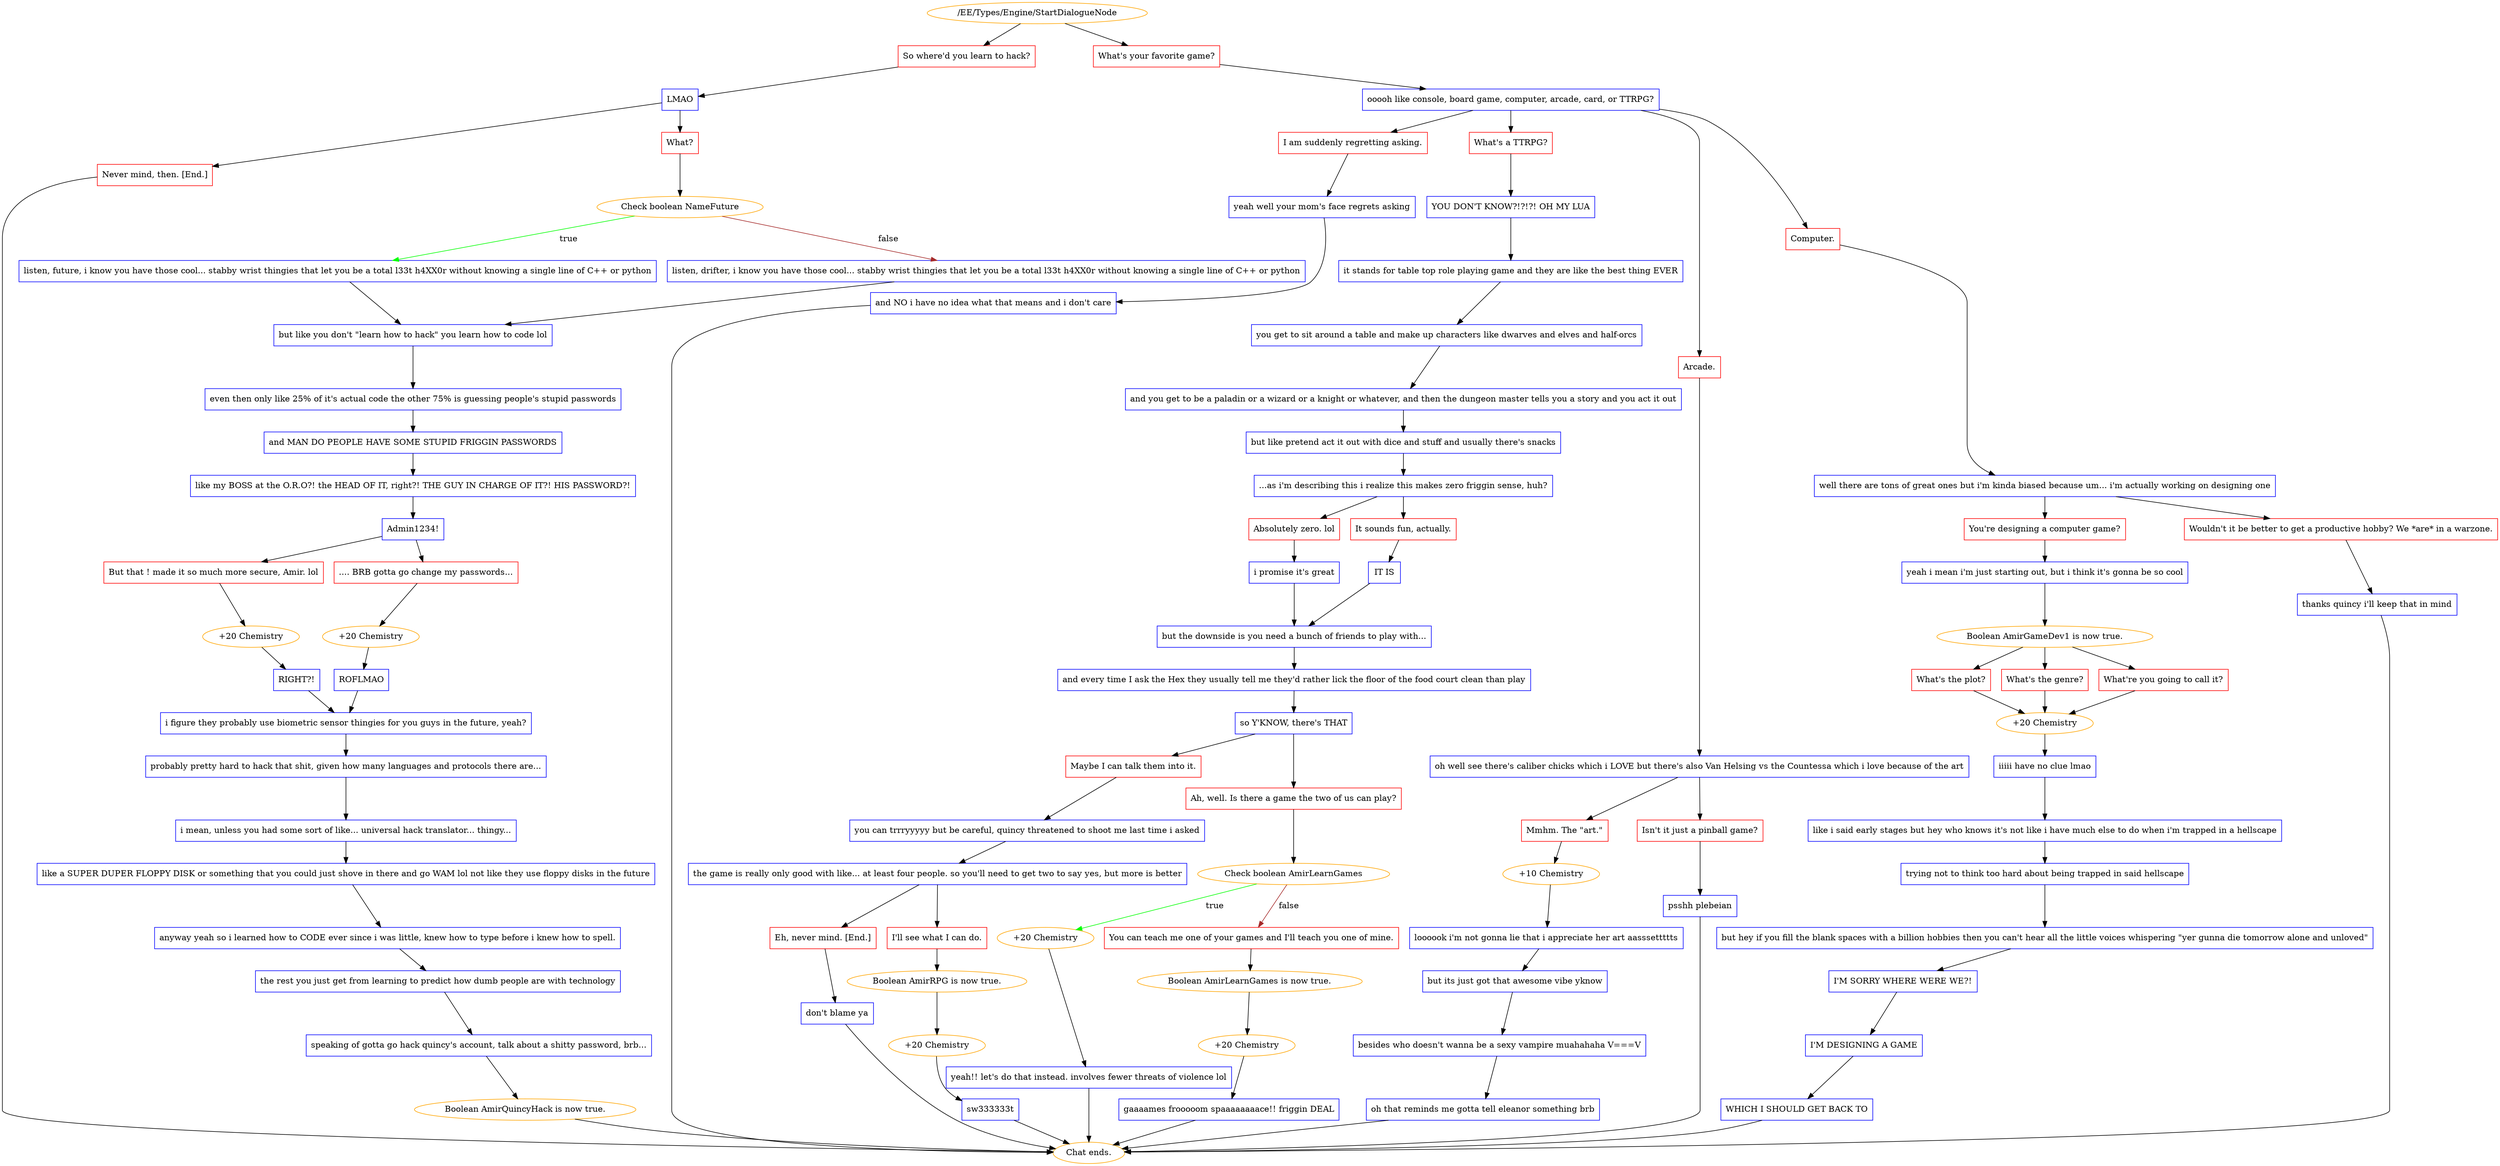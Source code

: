 digraph {
	715 [label="/EE/Types/Engine/StartDialogueNode",color=orange];
		715 -> 716;
		715 -> 717;
	716 [label="So where'd you learn to hack?",shape=box,color=red];
		716 -> 718;
	717 [label="What's your favorite game?",shape=box,color=red];
		717 -> 719;
	718 [label="LMAO",shape=box,color=blue];
		718 -> 720;
		718 -> 722;
	719 [label="ooooh like console, board game, computer, arcade, card, or TTRPG?",shape=box,color=blue];
		719 -> 745;
		719 -> 746;
		719 -> 748;
		719 -> 747;
	720 [label="Never mind, then. [End.]",shape=box,color=red];
		720 -> "Chat ends.";
	722 [label="What?",shape=box,color=red];
		722 -> 723;
	745 [label="I am suddenly regretting asking.",shape=box,color=red];
		745 -> 749;
	746 [label="What's a TTRPG?",shape=box,color=red];
		746 -> 750;
	748 [label="Arcade.",shape=box,color=red];
		748 -> 751;
	747 [label="Computer.",shape=box,color=red];
		747 -> 752;
	"Chat ends." [color=orange];
	723 [label="Check boolean NameFuture",color=orange];
		723 -> 724 [label=true,color=green];
		723 -> 725 [label=false,color=brown];
	749 [label="yeah well your mom's face regrets asking",shape=box,color=blue];
		749 -> 753;
	750 [label="YOU DON'T KNOW?!?!?! OH MY LUA",shape=box,color=blue];
		750 -> 754;
	751 [label="oh well see there's caliber chicks which i LOVE but there's also Van Helsing vs the Countessa which i love because of the art",shape=box,color=blue];
		751 -> 1342;
		751 -> 1343;
	752 [label="well there are tons of great ones but i'm kinda biased because um... i'm actually working on designing one",shape=box,color=blue];
		752 -> 788;
		752 -> 789;
	724 [label="listen, future, i know you have those cool... stabby wrist thingies that let you be a total l33t h4XX0r without knowing a single line of C++ or python",shape=box,color=blue];
		724 -> 726;
	725 [label="listen, drifter, i know you have those cool... stabby wrist thingies that let you be a total l33t h4XX0r without knowing a single line of C++ or python",shape=box,color=blue];
		725 -> 726;
	753 [label="and NO i have no idea what that means and i don't care",shape=box,color=blue];
		753 -> "Chat ends.";
	754 [label="it stands for table top role playing game and they are like the best thing EVER",shape=box,color=blue];
		754 -> 756;
	1342 [label="Mmhm. The \"art.\"",shape=box,color=red];
		1342 -> 1350;
	1343 [label="Isn't it just a pinball game?",shape=box,color=red];
		1343 -> 1344;
	788 [label="You're designing a computer game?",shape=box,color=red];
		788 -> 790;
	789 [label="Wouldn't it be better to get a productive hobby? We *are* in a warzone.",shape=box,color=red];
		789 -> 791;
	726 [label="but like you don't \"learn how to hack\" you learn how to code lol",shape=box,color=blue];
		726 -> 727;
	"Chat ends." [color=orange];
	756 [label="you get to sit around a table and make up characters like dwarves and elves and half-orcs",shape=box,color=blue];
		756 -> 757;
	1350 [label="+10 Chemistry",color=orange];
		1350 -> 1346;
	1344 [label="psshh plebeian",shape=box,color=blue];
		1344 -> "Chat ends.";
	790 [label="yeah i mean i'm just starting out, but i think it's gonna be so cool",shape=box,color=blue];
		790 -> 793;
	791 [label="thanks quincy i'll keep that in mind",shape=box,color=blue];
		791 -> "Chat ends.";
	727 [label="even then only like 25% of it's actual code the other 75% is guessing people's stupid passwords",shape=box,color=blue];
		727 -> 728;
	757 [label="and you get to be a paladin or a wizard or a knight or whatever, and then the dungeon master tells you a story and you act it out",shape=box,color=blue];
		757 -> 758;
	1346 [label="loooook i'm not gonna lie that i appreciate her art aasssettttts",shape=box,color=blue];
		1346 -> 1347;
	"Chat ends." [color=orange];
	793 [label="Boolean AmirGameDev1 is now true.",color=orange];
		793 -> 794;
		793 -> 795;
		793 -> 796;
	"Chat ends." [color=orange];
	728 [label="and MAN DO PEOPLE HAVE SOME STUPID FRIGGIN PASSWORDS",shape=box,color=blue];
		728 -> 729;
	758 [label="but like pretend act it out with dice and stuff and usually there's snacks",shape=box,color=blue];
		758 -> 759;
	1347 [label="but its just got that awesome vibe yknow",shape=box,color=blue];
		1347 -> 1348;
	794 [label="What's the plot?",shape=box,color=red];
		794 -> 804;
	795 [label="What's the genre?",shape=box,color=red];
		795 -> 804;
	796 [label="What're you going to call it?",shape=box,color=red];
		796 -> 804;
	729 [label="like my BOSS at the O.R.O?! the HEAD OF IT, right?! THE GUY IN CHARGE OF IT?! HIS PASSWORD?!",shape=box,color=blue];
		729 -> 730;
	759 [label="...as i'm describing this i realize this makes zero friggin sense, huh?",shape=box,color=blue];
		759 -> 760;
		759 -> 761;
	1348 [label="besides who doesn't wanna be a sexy vampire muahahaha V===V",shape=box,color=blue];
		1348 -> 1349;
	804 [label="+20 Chemistry",color=orange];
		804 -> 797;
	730 [label="Admin1234!",shape=box,color=blue];
		730 -> 731;
		730 -> 732;
	760 [label="Absolutely zero. lol",shape=box,color=red];
		760 -> 762;
	761 [label="It sounds fun, actually.",shape=box,color=red];
		761 -> 763;
	1349 [label="oh that reminds me gotta tell eleanor something brb",shape=box,color=blue];
		1349 -> "Chat ends.";
	797 [label="iiiii have no clue lmao",shape=box,color=blue];
		797 -> 798;
	731 [label="But that ! made it so much more secure, Amir. lol",shape=box,color=red];
		731 -> 743;
	732 [label=".... BRB gotta go change my passwords...",shape=box,color=red];
		732 -> 3490;
	762 [label="i promise it's great",shape=box,color=blue];
		762 -> 764;
	763 [label="IT IS",shape=box,color=blue];
		763 -> 764;
	"Chat ends." [color=orange];
	798 [label="like i said early stages but hey who knows it's not like i have much else to do when i'm trapped in a hellscape",shape=box,color=blue];
		798 -> 799;
	743 [label="+20 Chemistry",color=orange];
		743 -> 733;
	3490 [label="+20 Chemistry",color=orange];
		3490 -> 734;
	764 [label="but the downside is you need a bunch of friends to play with...",shape=box,color=blue];
		764 -> 765;
	799 [label="trying not to think too hard about being trapped in said hellscape",shape=box,color=blue];
		799 -> 800;
	733 [label="RIGHT?!",shape=box,color=blue];
		733 -> 735;
	734 [label="ROFLMAO",shape=box,color=blue];
		734 -> 735;
	765 [label="and every time I ask the Hex they usually tell me they'd rather lick the floor of the food court clean than play",shape=box,color=blue];
		765 -> 766;
	800 [label="but hey if you fill the blank spaces with a billion hobbies then you can't hear all the little voices whispering \"yer gunna die tomorrow alone and unloved\"",shape=box,color=blue];
		800 -> 801;
	735 [label="i figure they probably use biometric sensor thingies for you guys in the future, yeah?",shape=box,color=blue];
		735 -> 736;
	766 [label="so Y'KNOW, there's THAT",shape=box,color=blue];
		766 -> 767;
		766 -> 768;
	801 [label="I'M SORRY WHERE WERE WE?!",shape=box,color=blue];
		801 -> 802;
	736 [label="probably pretty hard to hack that shit, given how many languages and protocols there are...",shape=box,color=blue];
		736 -> 737;
	767 [label="Maybe I can talk them into it.",shape=box,color=red];
		767 -> 770;
	768 [label="Ah, well. Is there a game the two of us can play?",shape=box,color=red];
		768 -> 769;
	802 [label="I'M DESIGNING A GAME",shape=box,color=blue];
		802 -> 803;
	737 [label="i mean, unless you had some sort of like... universal hack translator... thingy...",shape=box,color=blue];
		737 -> 738;
	770 [label="you can trrryyyyy but be careful, quincy threatened to shoot me last time i asked",shape=box,color=blue];
		770 -> 771;
	769 [label="Check boolean AmirLearnGames",color=orange];
		769 -> 782 [label=true,color=green];
		769 -> 781 [label=false,color=brown];
	803 [label="WHICH I SHOULD GET BACK TO",shape=box,color=blue];
		803 -> "Chat ends.";
	738 [label="like a SUPER DUPER FLOPPY DISK or something that you could just shove in there and go WAM lol not like they use floppy disks in the future",shape=box,color=blue];
		738 -> 739;
	771 [label="the game is really only good with like... at least four people. so you'll need to get two to say yes, but more is better",shape=box,color=blue];
		771 -> 772;
		771 -> 773;
	782 [label="+20 Chemistry",color=orange];
		782 -> 780;
	781 [label="You can teach me one of your games and I'll teach you one of mine.",shape=box,color=red];
		781 -> 784;
	"Chat ends." [color=orange];
	739 [label="anyway yeah so i learned how to CODE ever since i was little, knew how to type before i knew how to spell.",shape=box,color=blue];
		739 -> 740;
	772 [label="Eh, never mind. [End.]",shape=box,color=red];
		772 -> 774;
	773 [label="I'll see what I can do.",shape=box,color=red];
		773 -> 776;
	780 [label="yeah!! let's do that instead. involves fewer threats of violence lol",shape=box,color=blue];
		780 -> "Chat ends.";
	784 [label="Boolean AmirLearnGames is now true.",color=orange];
		784 -> 786;
	740 [label="the rest you just get from learning to predict how dumb people are with technology",shape=box,color=blue];
		740 -> 741;
	774 [label="don't blame ya",shape=box,color=blue];
		774 -> "Chat ends.";
	776 [label="Boolean AmirRPG is now true.",color=orange];
		776 -> 778;
	"Chat ends." [color=orange];
	786 [label="+20 Chemistry",color=orange];
		786 -> 785;
	741 [label="speaking of gotta go hack quincy's account, talk about a shitty password, brb...",shape=box,color=blue];
		741 -> 742;
	"Chat ends." [color=orange];
	778 [label="+20 Chemistry",color=orange];
		778 -> 777;
	785 [label="gaaaames frooooom spaaaaaaaace!! friggin DEAL",shape=box,color=blue];
		785 -> "Chat ends.";
	742 [label="Boolean AmirQuincyHack is now true.",color=orange];
		742 -> "Chat ends.";
	777 [label="sw333333t",shape=box,color=blue];
		777 -> "Chat ends.";
	"Chat ends." [color=orange];
	"Chat ends." [color=orange];
	"Chat ends." [color=orange];
}